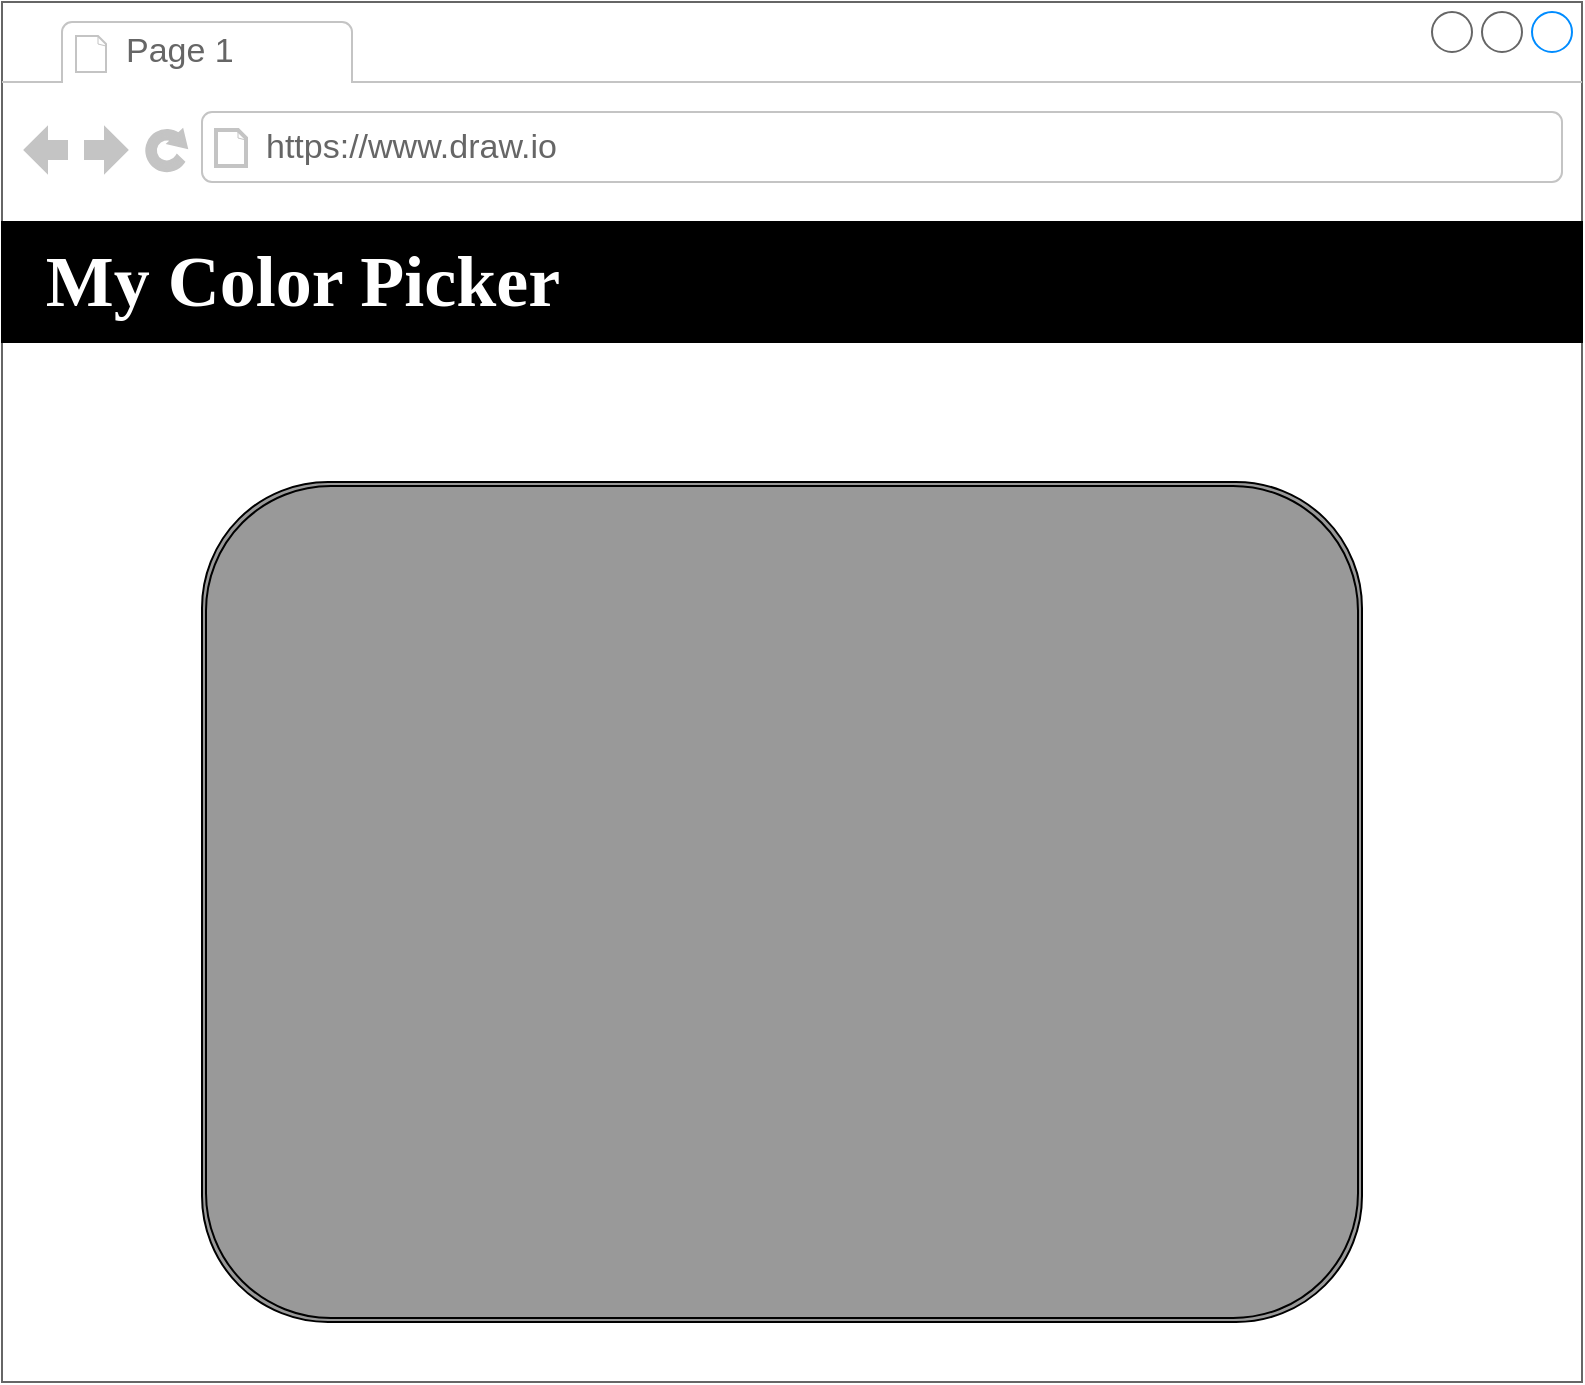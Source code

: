 <mxfile version="14.8.4" type="github">
  <diagram id="sfMhByTyBKx8wE6UpBhj" name="Página-1">
    <mxGraphModel dx="1063" dy="561" grid="1" gridSize="10" guides="1" tooltips="1" connect="1" arrows="1" fold="1" page="1" pageScale="1" pageWidth="827" pageHeight="1169" math="0" shadow="0">
      <root>
        <mxCell id="0" />
        <mxCell id="1" parent="0" />
        <mxCell id="FfOL9UPuEbAy1hHYQ93U-1" value="" style="strokeWidth=1;shadow=0;dashed=0;align=center;html=1;shape=mxgraph.mockup.containers.browserWindow;rSize=0;strokeColor=#666666;strokeColor2=#008cff;strokeColor3=#c4c4c4;mainText=,;recursiveResize=0;" vertex="1" parent="1">
          <mxGeometry x="30" y="10" width="790" height="690" as="geometry" />
        </mxCell>
        <mxCell id="FfOL9UPuEbAy1hHYQ93U-2" value="Page 1" style="strokeWidth=1;shadow=0;dashed=0;align=center;html=1;shape=mxgraph.mockup.containers.anchor;fontSize=17;fontColor=#666666;align=left;" vertex="1" parent="FfOL9UPuEbAy1hHYQ93U-1">
          <mxGeometry x="60" y="12" width="110" height="26" as="geometry" />
        </mxCell>
        <mxCell id="FfOL9UPuEbAy1hHYQ93U-3" value="https://www.draw.io" style="strokeWidth=1;shadow=0;dashed=0;align=center;html=1;shape=mxgraph.mockup.containers.anchor;rSize=0;fontSize=17;fontColor=#666666;align=left;" vertex="1" parent="FfOL9UPuEbAy1hHYQ93U-1">
          <mxGeometry x="130" y="60" width="250" height="26" as="geometry" />
        </mxCell>
        <mxCell id="FfOL9UPuEbAy1hHYQ93U-7" value="" style="verticalLabelPosition=bottom;shadow=0;dashed=0;align=center;html=1;verticalAlign=top;strokeWidth=1;shape=mxgraph.mockup.graphics.simpleIcon;strokeColor=#999999;" vertex="1" parent="FfOL9UPuEbAy1hHYQ93U-1">
          <mxGeometry x="30" y="115" width="180" height="50" as="geometry" />
        </mxCell>
        <mxCell id="FfOL9UPuEbAy1hHYQ93U-8" value="" style="rounded=0;whiteSpace=wrap;html=1;fillColor=#000000;" vertex="1" parent="FfOL9UPuEbAy1hHYQ93U-1">
          <mxGeometry y="110" width="790" height="60" as="geometry" />
        </mxCell>
        <mxCell id="FfOL9UPuEbAy1hHYQ93U-10" value="&lt;h2&gt;&lt;font face=&quot;Tahoma&quot;&gt;My Color Picker&lt;/font&gt;&lt;/h2&gt;" style="text;html=1;fontSize=24;fontStyle=1;verticalAlign=middle;align=center;fontColor=#FFFFFF;fillColor=#000000;" vertex="1" parent="FfOL9UPuEbAy1hHYQ93U-1">
          <mxGeometry x="100" y="120" width="100" height="40" as="geometry" />
        </mxCell>
        <mxCell id="FfOL9UPuEbAy1hHYQ93U-11" value="" style="shape=ext;double=1;rounded=1;whiteSpace=wrap;html=1;fontColor=#FFFFFF;fillColor=#999999;" vertex="1" parent="FfOL9UPuEbAy1hHYQ93U-1">
          <mxGeometry x="100" y="240" width="580" height="420" as="geometry" />
        </mxCell>
      </root>
    </mxGraphModel>
  </diagram>
</mxfile>
